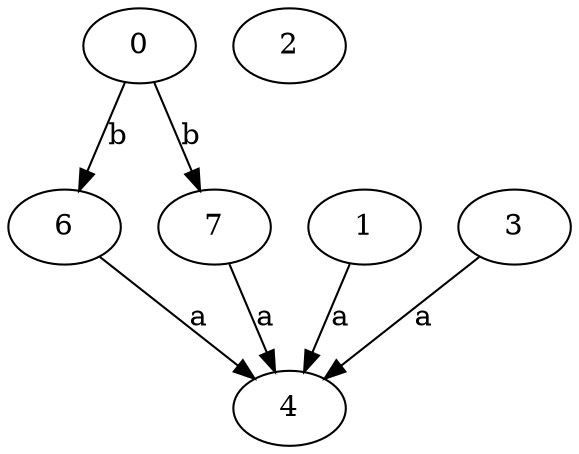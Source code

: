 strict digraph  {
0;
4;
1;
6;
2;
3;
7;
0 -> 6  [label=b];
0 -> 7  [label=b];
1 -> 4  [label=a];
6 -> 4  [label=a];
3 -> 4  [label=a];
7 -> 4  [label=a];
}
